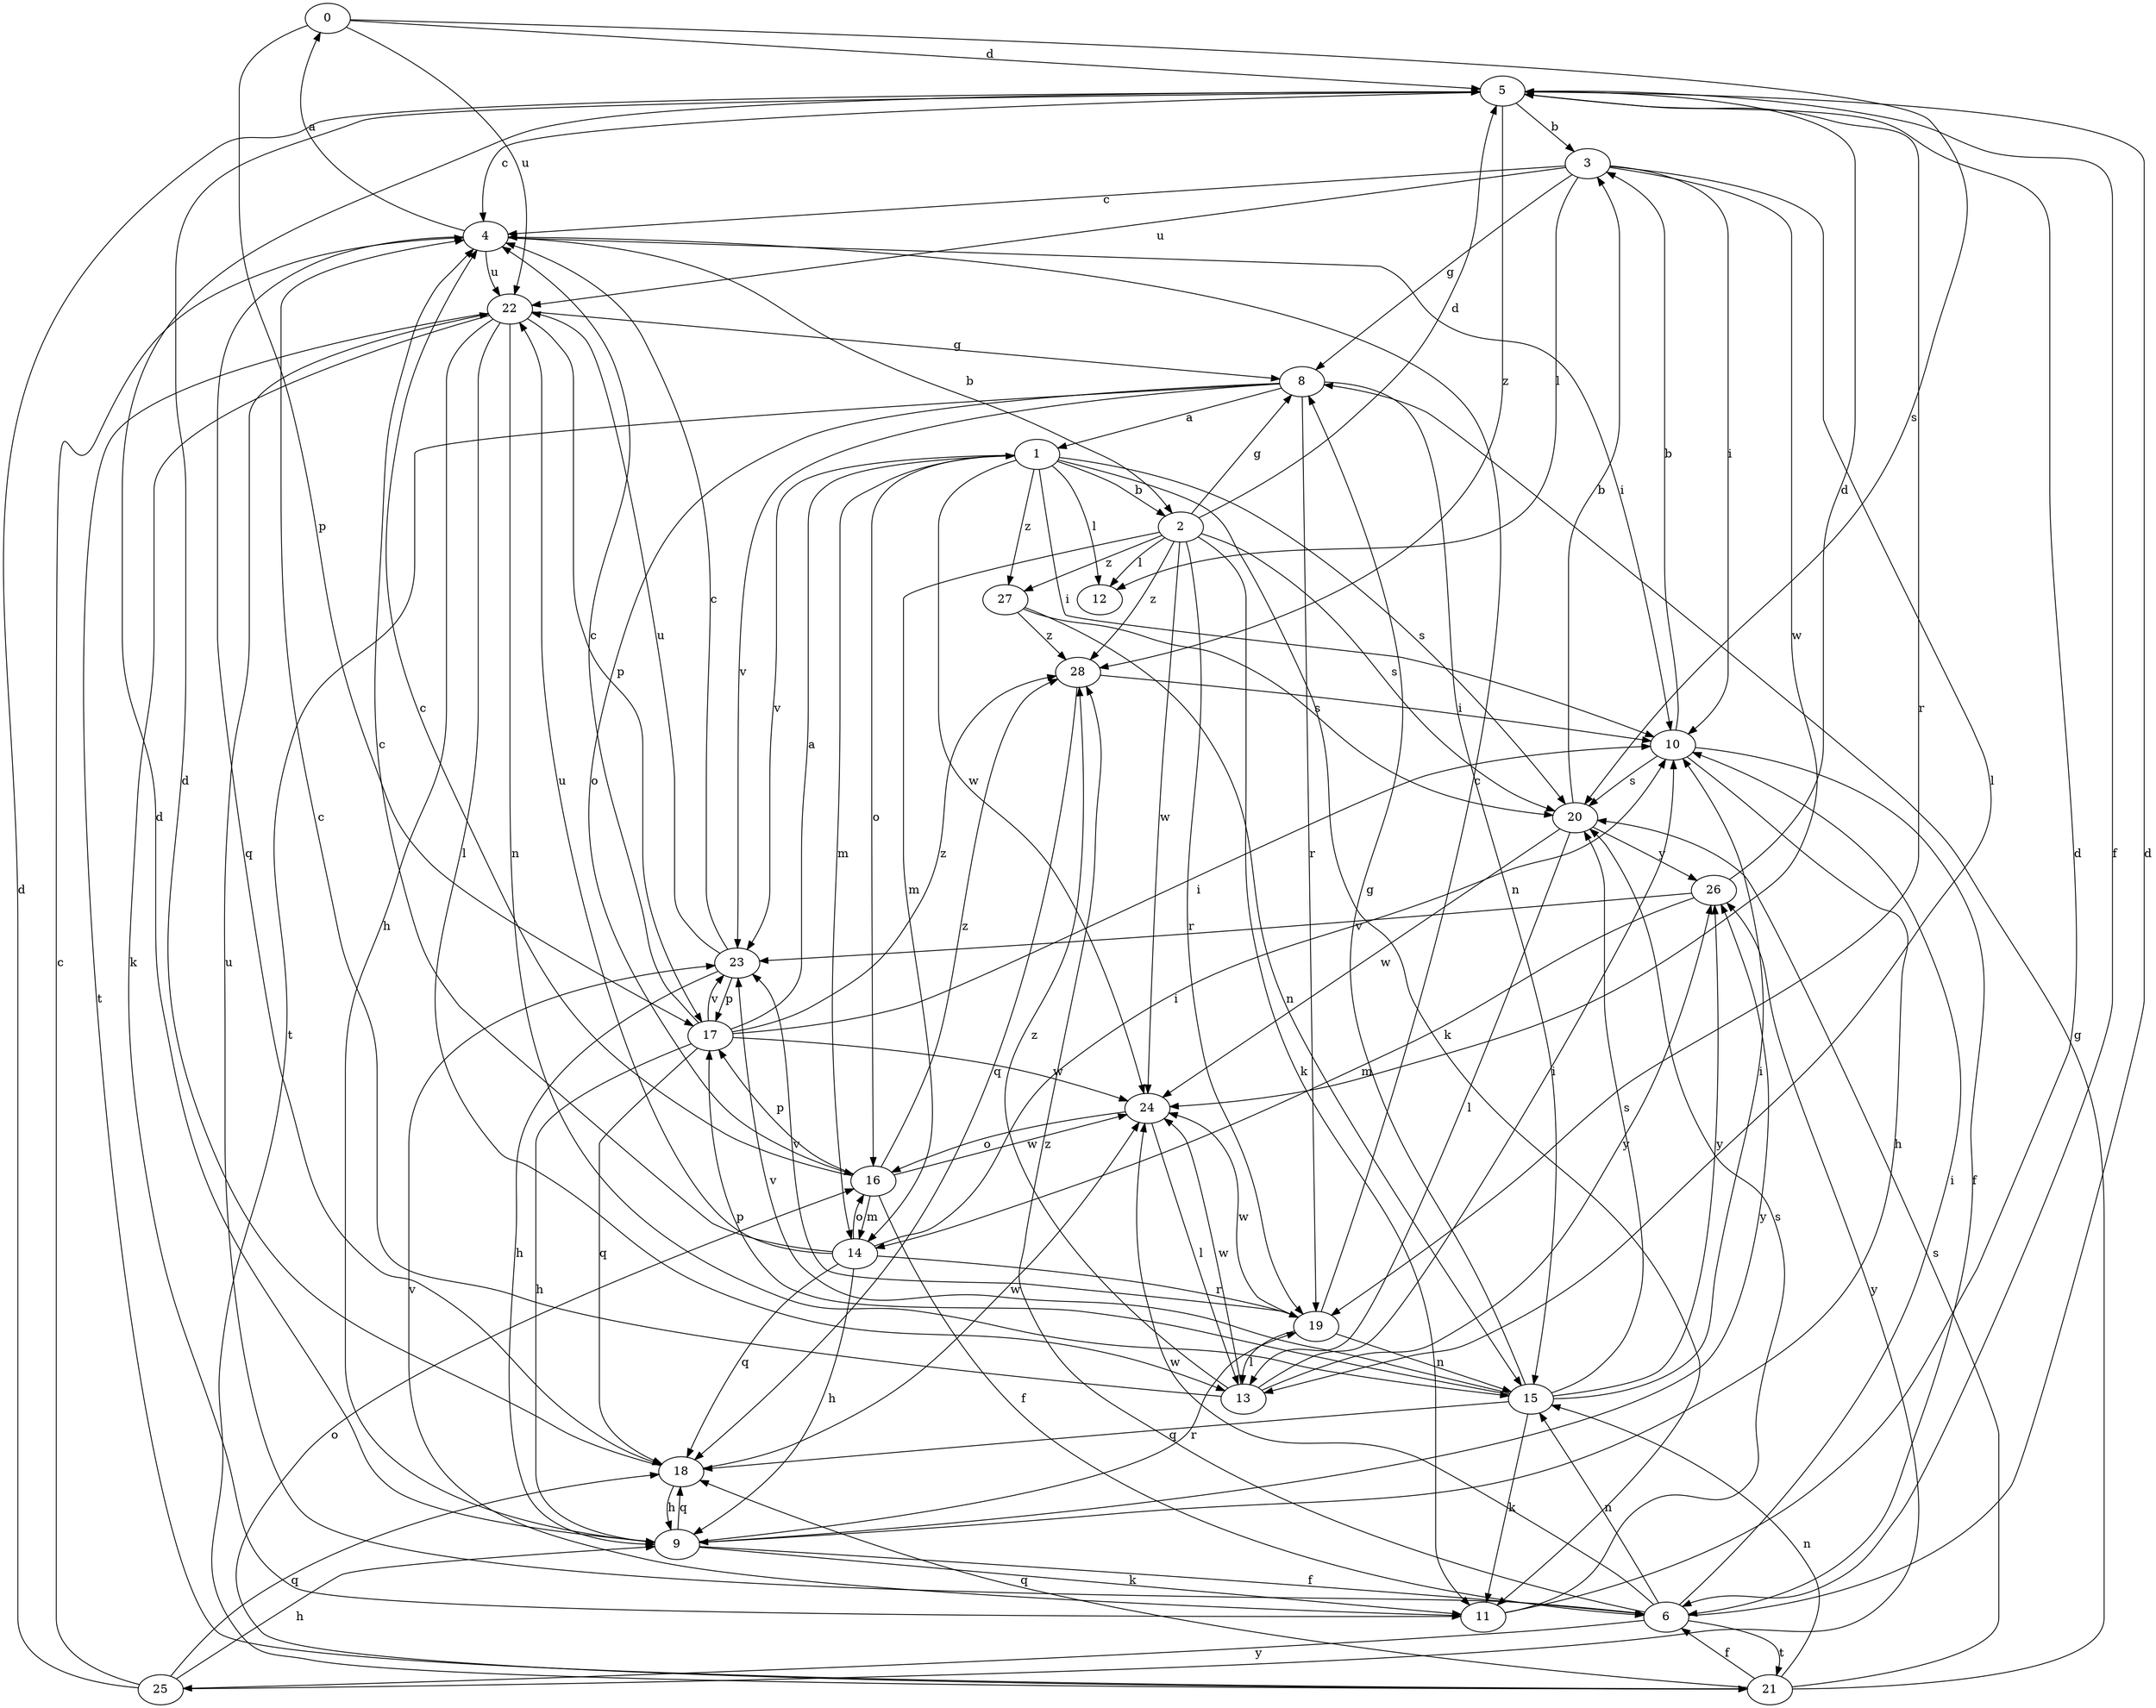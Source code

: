 strict digraph  {
0;
1;
2;
3;
4;
5;
6;
8;
9;
10;
11;
12;
13;
14;
15;
16;
17;
18;
19;
20;
21;
22;
23;
24;
25;
26;
27;
28;
0 -> 5  [label=d];
0 -> 17  [label=p];
0 -> 20  [label=s];
0 -> 22  [label=u];
1 -> 2  [label=b];
1 -> 10  [label=i];
1 -> 11  [label=k];
1 -> 12  [label=l];
1 -> 14  [label=m];
1 -> 16  [label=o];
1 -> 20  [label=s];
1 -> 23  [label=v];
1 -> 24  [label=w];
1 -> 27  [label=z];
2 -> 5  [label=d];
2 -> 8  [label=g];
2 -> 11  [label=k];
2 -> 12  [label=l];
2 -> 14  [label=m];
2 -> 19  [label=r];
2 -> 20  [label=s];
2 -> 24  [label=w];
2 -> 27  [label=z];
2 -> 28  [label=z];
3 -> 4  [label=c];
3 -> 8  [label=g];
3 -> 10  [label=i];
3 -> 12  [label=l];
3 -> 13  [label=l];
3 -> 22  [label=u];
3 -> 24  [label=w];
4 -> 0  [label=a];
4 -> 2  [label=b];
4 -> 10  [label=i];
4 -> 18  [label=q];
4 -> 22  [label=u];
5 -> 3  [label=b];
5 -> 4  [label=c];
5 -> 6  [label=f];
5 -> 19  [label=r];
5 -> 28  [label=z];
6 -> 5  [label=d];
6 -> 10  [label=i];
6 -> 15  [label=n];
6 -> 21  [label=t];
6 -> 22  [label=u];
6 -> 24  [label=w];
6 -> 25  [label=y];
6 -> 28  [label=z];
8 -> 1  [label=a];
8 -> 15  [label=n];
8 -> 16  [label=o];
8 -> 19  [label=r];
8 -> 21  [label=t];
8 -> 23  [label=v];
9 -> 5  [label=d];
9 -> 6  [label=f];
9 -> 11  [label=k];
9 -> 18  [label=q];
9 -> 19  [label=r];
9 -> 26  [label=y];
10 -> 3  [label=b];
10 -> 6  [label=f];
10 -> 9  [label=h];
10 -> 20  [label=s];
11 -> 5  [label=d];
11 -> 20  [label=s];
11 -> 23  [label=v];
13 -> 4  [label=c];
13 -> 10  [label=i];
13 -> 24  [label=w];
13 -> 26  [label=y];
13 -> 28  [label=z];
14 -> 4  [label=c];
14 -> 9  [label=h];
14 -> 10  [label=i];
14 -> 16  [label=o];
14 -> 18  [label=q];
14 -> 19  [label=r];
14 -> 22  [label=u];
15 -> 8  [label=g];
15 -> 10  [label=i];
15 -> 11  [label=k];
15 -> 17  [label=p];
15 -> 18  [label=q];
15 -> 20  [label=s];
15 -> 23  [label=v];
15 -> 26  [label=y];
16 -> 4  [label=c];
16 -> 6  [label=f];
16 -> 14  [label=m];
16 -> 17  [label=p];
16 -> 24  [label=w];
16 -> 28  [label=z];
17 -> 1  [label=a];
17 -> 4  [label=c];
17 -> 9  [label=h];
17 -> 10  [label=i];
17 -> 18  [label=q];
17 -> 23  [label=v];
17 -> 24  [label=w];
17 -> 28  [label=z];
18 -> 5  [label=d];
18 -> 9  [label=h];
18 -> 24  [label=w];
19 -> 4  [label=c];
19 -> 13  [label=l];
19 -> 15  [label=n];
19 -> 23  [label=v];
19 -> 24  [label=w];
20 -> 3  [label=b];
20 -> 13  [label=l];
20 -> 24  [label=w];
20 -> 26  [label=y];
21 -> 6  [label=f];
21 -> 8  [label=g];
21 -> 15  [label=n];
21 -> 16  [label=o];
21 -> 18  [label=q];
21 -> 20  [label=s];
22 -> 8  [label=g];
22 -> 9  [label=h];
22 -> 11  [label=k];
22 -> 13  [label=l];
22 -> 15  [label=n];
22 -> 17  [label=p];
22 -> 21  [label=t];
23 -> 4  [label=c];
23 -> 9  [label=h];
23 -> 17  [label=p];
23 -> 22  [label=u];
24 -> 13  [label=l];
24 -> 16  [label=o];
25 -> 4  [label=c];
25 -> 5  [label=d];
25 -> 9  [label=h];
25 -> 18  [label=q];
25 -> 26  [label=y];
26 -> 5  [label=d];
26 -> 14  [label=m];
26 -> 23  [label=v];
27 -> 15  [label=n];
27 -> 20  [label=s];
27 -> 28  [label=z];
28 -> 10  [label=i];
28 -> 18  [label=q];
}
